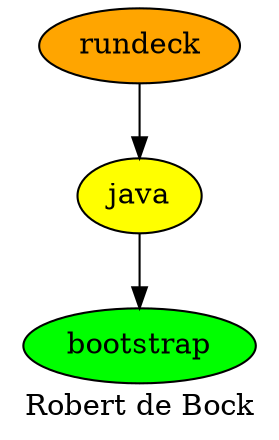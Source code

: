 digraph PhiloDilemma {
  label = "Robert de Bock" ;
  overlap=false
  {
    bootstrap [fillcolor=green style=filled]
    java [fillcolor=yellow style=filled]
    rundeck [fillcolor=orange style=filled]
  }
  java -> bootstrap
  rundeck -> java
}
